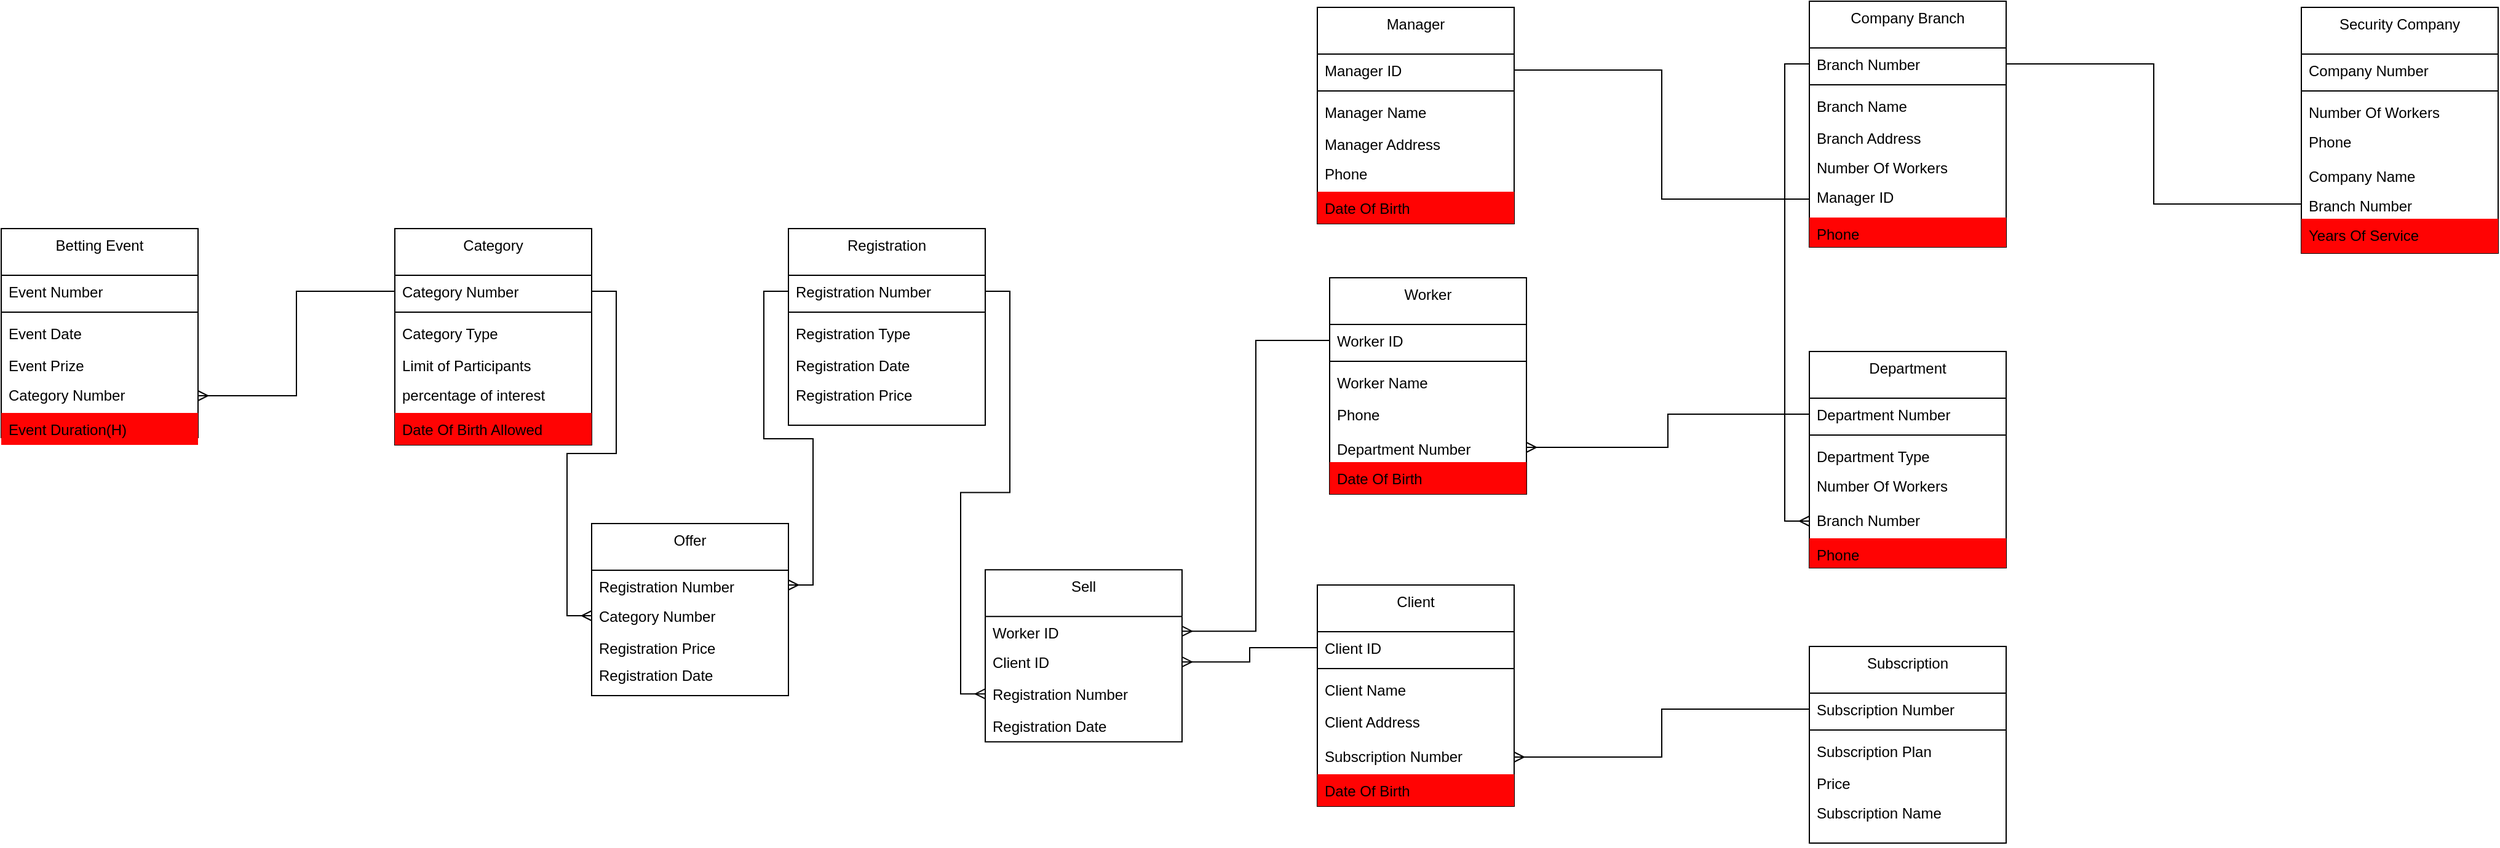 <mxfile version="12.6.1" type="onedrive"><diagram id="U-uBTB2HfOTC9BQ0L5AP" name="DSD Verified"><mxGraphModel dx="3125" dy="1455" grid="1" gridSize="10" guides="1" tooltips="1" connect="1" arrows="1" fold="1" page="1" pageScale="1" pageWidth="2336" pageHeight="1654" math="0" shadow="0"><root><mxCell id="_tMcXbGhrVjVKHuzCKpF-0"/><mxCell id="_tMcXbGhrVjVKHuzCKpF-1" parent="_tMcXbGhrVjVKHuzCKpF-0"/><mxCell id="YGnxbUebOLaFMOKOaXA9-0" value="Manager" style="swimlane;fontStyle=0;align=center;verticalAlign=top;childLayout=stackLayout;horizontal=1;startSize=38;horizontalStack=0;resizeParent=1;resizeLast=0;collapsible=1;marginBottom=0;rounded=0;shadow=0;strokeWidth=1;" parent="_tMcXbGhrVjVKHuzCKpF-1" vertex="1"><mxGeometry x="1200" y="425" width="160" height="176" as="geometry"><mxRectangle x="550" y="140" width="160" height="26" as="alternateBounds"/></mxGeometry></mxCell><mxCell id="YGnxbUebOLaFMOKOaXA9-1" value="Manager ID" style="text;align=left;verticalAlign=top;spacingLeft=4;spacingRight=4;overflow=hidden;rotatable=0;points=[[0,0.5],[1,0.5]];portConstraint=eastwest;" parent="YGnxbUebOLaFMOKOaXA9-0" vertex="1"><mxGeometry y="38" width="160" height="26" as="geometry"/></mxCell><mxCell id="YGnxbUebOLaFMOKOaXA9-2" value="" style="line;html=1;strokeWidth=1;align=left;verticalAlign=middle;spacingTop=-1;spacingLeft=3;spacingRight=3;rotatable=0;labelPosition=right;points=[];portConstraint=eastwest;" parent="YGnxbUebOLaFMOKOaXA9-0" vertex="1"><mxGeometry y="64" width="160" height="8" as="geometry"/></mxCell><mxCell id="YGnxbUebOLaFMOKOaXA9-3" value="Manager Name" style="text;align=left;verticalAlign=top;spacingLeft=4;spacingRight=4;overflow=hidden;rotatable=0;points=[[0,0.5],[1,0.5]];portConstraint=eastwest;" parent="YGnxbUebOLaFMOKOaXA9-0" vertex="1"><mxGeometry y="72" width="160" height="26" as="geometry"/></mxCell><mxCell id="YGnxbUebOLaFMOKOaXA9-4" value="Manager Address" style="text;align=left;verticalAlign=top;spacingLeft=4;spacingRight=4;overflow=hidden;rotatable=0;points=[[0,0.5],[1,0.5]];portConstraint=eastwest;" parent="YGnxbUebOLaFMOKOaXA9-0" vertex="1"><mxGeometry y="98" width="160" height="24" as="geometry"/></mxCell><mxCell id="YGnxbUebOLaFMOKOaXA9-5" value="Phone" style="text;align=left;verticalAlign=top;spacingLeft=4;spacingRight=4;overflow=hidden;rotatable=0;points=[[0,0.5],[1,0.5]];portConstraint=eastwest;" parent="YGnxbUebOLaFMOKOaXA9-0" vertex="1"><mxGeometry y="122" width="160" height="28" as="geometry"/></mxCell><mxCell id="MI53rbPfKHLscQxiLLR1-0" value="Date Of Birth" style="text;align=left;verticalAlign=top;spacingLeft=4;spacingRight=4;overflow=hidden;rotatable=0;points=[[0,0.5],[1,0.5]];portConstraint=eastwest;fillColor=#FF0303;" vertex="1" parent="YGnxbUebOLaFMOKOaXA9-0"><mxGeometry y="150" width="160" height="26" as="geometry"/></mxCell><mxCell id="-5Y01tiGQ7U_MVc20m_5-0" value="Company Branch" style="swimlane;fontStyle=0;align=center;verticalAlign=top;childLayout=stackLayout;horizontal=1;startSize=38;horizontalStack=0;resizeParent=1;resizeLast=0;collapsible=1;marginBottom=0;rounded=0;shadow=0;strokeWidth=1;" parent="_tMcXbGhrVjVKHuzCKpF-1" vertex="1"><mxGeometry x="1600" y="420" width="160" height="200" as="geometry"><mxRectangle x="550" y="140" width="160" height="26" as="alternateBounds"/></mxGeometry></mxCell><mxCell id="-5Y01tiGQ7U_MVc20m_5-1" value="Branch Number" style="text;align=left;verticalAlign=top;spacingLeft=4;spacingRight=4;overflow=hidden;rotatable=0;points=[[0,0.5],[1,0.5]];portConstraint=eastwest;" parent="-5Y01tiGQ7U_MVc20m_5-0" vertex="1"><mxGeometry y="38" width="160" height="26" as="geometry"/></mxCell><mxCell id="-5Y01tiGQ7U_MVc20m_5-2" value="" style="line;html=1;strokeWidth=1;align=left;verticalAlign=middle;spacingTop=-1;spacingLeft=3;spacingRight=3;rotatable=0;labelPosition=right;points=[];portConstraint=eastwest;" parent="-5Y01tiGQ7U_MVc20m_5-0" vertex="1"><mxGeometry y="64" width="160" height="8" as="geometry"/></mxCell><mxCell id="-5Y01tiGQ7U_MVc20m_5-3" value="Branch Name" style="text;align=left;verticalAlign=top;spacingLeft=4;spacingRight=4;overflow=hidden;rotatable=0;points=[[0,0.5],[1,0.5]];portConstraint=eastwest;" parent="-5Y01tiGQ7U_MVc20m_5-0" vertex="1"><mxGeometry y="72" width="160" height="26" as="geometry"/></mxCell><mxCell id="-5Y01tiGQ7U_MVc20m_5-4" value="Branch Address" style="text;align=left;verticalAlign=top;spacingLeft=4;spacingRight=4;overflow=hidden;rotatable=0;points=[[0,0.5],[1,0.5]];portConstraint=eastwest;" parent="-5Y01tiGQ7U_MVc20m_5-0" vertex="1"><mxGeometry y="98" width="160" height="24" as="geometry"/></mxCell><mxCell id="rBbhed3T3c358L7dn-6l-3" value="Number Of Workers" style="text;align=left;verticalAlign=top;spacingLeft=4;spacingRight=4;overflow=hidden;rotatable=0;points=[[0,0.5],[1,0.5]];portConstraint=eastwest;" parent="-5Y01tiGQ7U_MVc20m_5-0" vertex="1"><mxGeometry y="122" width="160" height="24" as="geometry"/></mxCell><mxCell id="-5Y01tiGQ7U_MVc20m_5-6" value="Manager ID" style="text;align=left;verticalAlign=top;spacingLeft=4;spacingRight=4;overflow=hidden;rotatable=0;points=[[0,0.5],[1,0.5]];portConstraint=eastwest;" parent="-5Y01tiGQ7U_MVc20m_5-0" vertex="1"><mxGeometry y="146" width="160" height="30" as="geometry"/></mxCell><mxCell id="MI53rbPfKHLscQxiLLR1-1" value="Phone" style="text;align=left;verticalAlign=top;spacingLeft=4;spacingRight=4;overflow=hidden;rotatable=0;points=[[0,0.5],[1,0.5]];portConstraint=eastwest;fillColor=#FF0303;" vertex="1" parent="-5Y01tiGQ7U_MVc20m_5-0"><mxGeometry y="176" width="160" height="24" as="geometry"/></mxCell><mxCell id="-5Y01tiGQ7U_MVc20m_5-7" style="edgeStyle=orthogonalEdgeStyle;rounded=0;orthogonalLoop=1;jettySize=auto;html=1;endArrow=none;endFill=0;" parent="_tMcXbGhrVjVKHuzCKpF-1" source="YGnxbUebOLaFMOKOaXA9-1" target="-5Y01tiGQ7U_MVc20m_5-6" edge="1"><mxGeometry relative="1" as="geometry"/></mxCell><mxCell id="-5Y01tiGQ7U_MVc20m_5-8" value="Security Company" style="swimlane;fontStyle=0;align=center;verticalAlign=top;childLayout=stackLayout;horizontal=1;startSize=38;horizontalStack=0;resizeParent=1;resizeLast=0;collapsible=1;marginBottom=0;rounded=0;shadow=0;strokeWidth=1;" parent="_tMcXbGhrVjVKHuzCKpF-1" vertex="1"><mxGeometry x="2000" y="425" width="160" height="200" as="geometry"><mxRectangle x="550" y="140" width="160" height="26" as="alternateBounds"/></mxGeometry></mxCell><mxCell id="-5Y01tiGQ7U_MVc20m_5-9" value="Company Number" style="text;align=left;verticalAlign=top;spacingLeft=4;spacingRight=4;overflow=hidden;rotatable=0;points=[[0,0.5],[1,0.5]];portConstraint=eastwest;" parent="-5Y01tiGQ7U_MVc20m_5-8" vertex="1"><mxGeometry y="38" width="160" height="26" as="geometry"/></mxCell><mxCell id="-5Y01tiGQ7U_MVc20m_5-10" value="" style="line;html=1;strokeWidth=1;align=left;verticalAlign=middle;spacingTop=-1;spacingLeft=3;spacingRight=3;rotatable=0;labelPosition=right;points=[];portConstraint=eastwest;" parent="-5Y01tiGQ7U_MVc20m_5-8" vertex="1"><mxGeometry y="64" width="160" height="8" as="geometry"/></mxCell><mxCell id="-5Y01tiGQ7U_MVc20m_5-12" value="Number Of Workers" style="text;align=left;verticalAlign=top;spacingLeft=4;spacingRight=4;overflow=hidden;rotatable=0;points=[[0,0.5],[1,0.5]];portConstraint=eastwest;" parent="-5Y01tiGQ7U_MVc20m_5-8" vertex="1"><mxGeometry y="72" width="160" height="24" as="geometry"/></mxCell><mxCell id="-5Y01tiGQ7U_MVc20m_5-13" value="Phone" style="text;align=left;verticalAlign=top;spacingLeft=4;spacingRight=4;overflow=hidden;rotatable=0;points=[[0,0.5],[1,0.5]];portConstraint=eastwest;" parent="-5Y01tiGQ7U_MVc20m_5-8" vertex="1"><mxGeometry y="96" width="160" height="28" as="geometry"/></mxCell><mxCell id="rBbhed3T3c358L7dn-6l-2" value="Company Name" style="text;align=left;verticalAlign=top;spacingLeft=4;spacingRight=4;overflow=hidden;rotatable=0;points=[[0,0.5],[1,0.5]];portConstraint=eastwest;" parent="-5Y01tiGQ7U_MVc20m_5-8" vertex="1"><mxGeometry y="124" width="160" height="24" as="geometry"/></mxCell><mxCell id="-5Y01tiGQ7U_MVc20m_5-14" value="Branch Number" style="text;align=left;verticalAlign=top;spacingLeft=4;spacingRight=4;overflow=hidden;rotatable=0;points=[[0,0.5],[1,0.5]];portConstraint=eastwest;" parent="-5Y01tiGQ7U_MVc20m_5-8" vertex="1"><mxGeometry y="148" width="160" height="24" as="geometry"/></mxCell><mxCell id="MI53rbPfKHLscQxiLLR1-2" value="Years Of Service" style="text;align=left;verticalAlign=top;spacingLeft=4;spacingRight=4;overflow=hidden;rotatable=0;points=[[0,0.5],[1,0.5]];portConstraint=eastwest;fillColor=#FF0303;" vertex="1" parent="-5Y01tiGQ7U_MVc20m_5-8"><mxGeometry y="172" width="160" height="28" as="geometry"/></mxCell><mxCell id="-5Y01tiGQ7U_MVc20m_5-15" style="edgeStyle=orthogonalEdgeStyle;rounded=0;orthogonalLoop=1;jettySize=auto;html=1;endArrow=none;endFill=0;" parent="_tMcXbGhrVjVKHuzCKpF-1" source="-5Y01tiGQ7U_MVc20m_5-1" target="-5Y01tiGQ7U_MVc20m_5-14" edge="1"><mxGeometry relative="1" as="geometry"/></mxCell><mxCell id="Ri46RA6Xg_aPEn-oM6lD-0" value="Department" style="swimlane;fontStyle=0;align=center;verticalAlign=top;childLayout=stackLayout;horizontal=1;startSize=38;horizontalStack=0;resizeParent=1;resizeLast=0;collapsible=1;marginBottom=0;rounded=0;shadow=0;strokeWidth=1;" parent="_tMcXbGhrVjVKHuzCKpF-1" vertex="1"><mxGeometry x="1600" y="705" width="160" height="176" as="geometry"><mxRectangle x="550" y="140" width="160" height="26" as="alternateBounds"/></mxGeometry></mxCell><mxCell id="Ri46RA6Xg_aPEn-oM6lD-1" value="Department Number" style="text;align=left;verticalAlign=top;spacingLeft=4;spacingRight=4;overflow=hidden;rotatable=0;points=[[0,0.5],[1,0.5]];portConstraint=eastwest;" parent="Ri46RA6Xg_aPEn-oM6lD-0" vertex="1"><mxGeometry y="38" width="160" height="26" as="geometry"/></mxCell><mxCell id="Ri46RA6Xg_aPEn-oM6lD-2" value="" style="line;html=1;strokeWidth=1;align=left;verticalAlign=middle;spacingTop=-1;spacingLeft=3;spacingRight=3;rotatable=0;labelPosition=right;points=[];portConstraint=eastwest;" parent="Ri46RA6Xg_aPEn-oM6lD-0" vertex="1"><mxGeometry y="64" width="160" height="8" as="geometry"/></mxCell><mxCell id="Ri46RA6Xg_aPEn-oM6lD-4" value="Department Type" style="text;align=left;verticalAlign=top;spacingLeft=4;spacingRight=4;overflow=hidden;rotatable=0;points=[[0,0.5],[1,0.5]];portConstraint=eastwest;" parent="Ri46RA6Xg_aPEn-oM6lD-0" vertex="1"><mxGeometry y="72" width="160" height="24" as="geometry"/></mxCell><mxCell id="Ri46RA6Xg_aPEn-oM6lD-5" value="Number Of Workers" style="text;align=left;verticalAlign=top;spacingLeft=4;spacingRight=4;overflow=hidden;rotatable=0;points=[[0,0.5],[1,0.5]];portConstraint=eastwest;" parent="Ri46RA6Xg_aPEn-oM6lD-0" vertex="1"><mxGeometry y="96" width="160" height="28" as="geometry"/></mxCell><mxCell id="Ri46RA6Xg_aPEn-oM6lD-6" value="Branch Number" style="text;align=left;verticalAlign=top;spacingLeft=4;spacingRight=4;overflow=hidden;rotatable=0;points=[[0,0.5],[1,0.5]];portConstraint=eastwest;" parent="Ri46RA6Xg_aPEn-oM6lD-0" vertex="1"><mxGeometry y="124" width="160" height="28" as="geometry"/></mxCell><mxCell id="MI53rbPfKHLscQxiLLR1-7" value="Phone" style="text;align=left;verticalAlign=top;spacingLeft=4;spacingRight=4;overflow=hidden;rotatable=0;points=[[0,0.5],[1,0.5]];portConstraint=eastwest;fillColor=#FF0303;" vertex="1" parent="Ri46RA6Xg_aPEn-oM6lD-0"><mxGeometry y="152" width="160" height="24" as="geometry"/></mxCell><mxCell id="Ri46RA6Xg_aPEn-oM6lD-7" style="edgeStyle=orthogonalEdgeStyle;rounded=0;orthogonalLoop=1;jettySize=auto;html=1;entryX=0;entryY=0.5;entryDx=0;entryDy=0;endArrow=ERmany;endFill=0;" parent="_tMcXbGhrVjVKHuzCKpF-1" source="-5Y01tiGQ7U_MVc20m_5-1" target="Ri46RA6Xg_aPEn-oM6lD-6" edge="1"><mxGeometry relative="1" as="geometry"/></mxCell><mxCell id="nsEGDDfoOZBdynXTvgPr-0" value="Worker" style="swimlane;fontStyle=0;align=center;verticalAlign=top;childLayout=stackLayout;horizontal=1;startSize=38;horizontalStack=0;resizeParent=1;resizeLast=0;collapsible=1;marginBottom=0;rounded=0;shadow=0;strokeWidth=1;" parent="_tMcXbGhrVjVKHuzCKpF-1" vertex="1"><mxGeometry x="1210" y="645" width="160" height="176" as="geometry"><mxRectangle x="550" y="140" width="160" height="26" as="alternateBounds"/></mxGeometry></mxCell><mxCell id="nsEGDDfoOZBdynXTvgPr-1" value="Worker ID" style="text;align=left;verticalAlign=top;spacingLeft=4;spacingRight=4;overflow=hidden;rotatable=0;points=[[0,0.5],[1,0.5]];portConstraint=eastwest;" parent="nsEGDDfoOZBdynXTvgPr-0" vertex="1"><mxGeometry y="38" width="160" height="26" as="geometry"/></mxCell><mxCell id="nsEGDDfoOZBdynXTvgPr-2" value="" style="line;html=1;strokeWidth=1;align=left;verticalAlign=middle;spacingTop=-1;spacingLeft=3;spacingRight=3;rotatable=0;labelPosition=right;points=[];portConstraint=eastwest;" parent="nsEGDDfoOZBdynXTvgPr-0" vertex="1"><mxGeometry y="64" width="160" height="8" as="geometry"/></mxCell><mxCell id="nsEGDDfoOZBdynXTvgPr-3" value="Worker Name" style="text;align=left;verticalAlign=top;spacingLeft=4;spacingRight=4;overflow=hidden;rotatable=0;points=[[0,0.5],[1,0.5]];portConstraint=eastwest;" parent="nsEGDDfoOZBdynXTvgPr-0" vertex="1"><mxGeometry y="72" width="160" height="26" as="geometry"/></mxCell><mxCell id="nsEGDDfoOZBdynXTvgPr-5" value="Phone" style="text;align=left;verticalAlign=top;spacingLeft=4;spacingRight=4;overflow=hidden;rotatable=0;points=[[0,0.5],[1,0.5]];portConstraint=eastwest;" parent="nsEGDDfoOZBdynXTvgPr-0" vertex="1"><mxGeometry y="98" width="160" height="28" as="geometry"/></mxCell><mxCell id="nsEGDDfoOZBdynXTvgPr-8" value="Department Number" style="text;align=left;verticalAlign=top;spacingLeft=4;spacingRight=4;overflow=hidden;rotatable=0;points=[[0,0.5],[1,0.5]];portConstraint=eastwest;" parent="nsEGDDfoOZBdynXTvgPr-0" vertex="1"><mxGeometry y="126" width="160" height="24" as="geometry"/></mxCell><mxCell id="MI53rbPfKHLscQxiLLR1-3" value="Date Of Birth" style="text;align=left;verticalAlign=top;spacingLeft=4;spacingRight=4;overflow=hidden;rotatable=0;points=[[0,0.5],[1,0.5]];portConstraint=eastwest;fillColor=#FF0303;" vertex="1" parent="nsEGDDfoOZBdynXTvgPr-0"><mxGeometry y="150" width="160" height="26" as="geometry"/></mxCell><mxCell id="nsEGDDfoOZBdynXTvgPr-9" style="edgeStyle=orthogonalEdgeStyle;rounded=0;orthogonalLoop=1;jettySize=auto;html=1;entryX=1;entryY=0.5;entryDx=0;entryDy=0;endArrow=ERmany;endFill=0;" parent="_tMcXbGhrVjVKHuzCKpF-1" source="Ri46RA6Xg_aPEn-oM6lD-1" target="nsEGDDfoOZBdynXTvgPr-8" edge="1"><mxGeometry relative="1" as="geometry"/></mxCell><mxCell id="nsEGDDfoOZBdynXTvgPr-10" value="Registration" style="swimlane;fontStyle=0;align=center;verticalAlign=top;childLayout=stackLayout;horizontal=1;startSize=38;horizontalStack=0;resizeParent=1;resizeLast=0;collapsible=1;marginBottom=0;rounded=0;shadow=0;strokeWidth=1;" parent="_tMcXbGhrVjVKHuzCKpF-1" vertex="1"><mxGeometry x="770" y="605" width="160" height="160" as="geometry"><mxRectangle x="550" y="140" width="160" height="26" as="alternateBounds"/></mxGeometry></mxCell><mxCell id="nsEGDDfoOZBdynXTvgPr-11" value="Registration Number" style="text;align=left;verticalAlign=top;spacingLeft=4;spacingRight=4;overflow=hidden;rotatable=0;points=[[0,0.5],[1,0.5]];portConstraint=eastwest;" parent="nsEGDDfoOZBdynXTvgPr-10" vertex="1"><mxGeometry y="38" width="160" height="26" as="geometry"/></mxCell><mxCell id="nsEGDDfoOZBdynXTvgPr-12" value="" style="line;html=1;strokeWidth=1;align=left;verticalAlign=middle;spacingTop=-1;spacingLeft=3;spacingRight=3;rotatable=0;labelPosition=right;points=[];portConstraint=eastwest;" parent="nsEGDDfoOZBdynXTvgPr-10" vertex="1"><mxGeometry y="64" width="160" height="8" as="geometry"/></mxCell><mxCell id="nsEGDDfoOZBdynXTvgPr-13" value="Registration Type" style="text;align=left;verticalAlign=top;spacingLeft=4;spacingRight=4;overflow=hidden;rotatable=0;points=[[0,0.5],[1,0.5]];portConstraint=eastwest;" parent="nsEGDDfoOZBdynXTvgPr-10" vertex="1"><mxGeometry y="72" width="160" height="26" as="geometry"/></mxCell><mxCell id="nsEGDDfoOZBdynXTvgPr-14" value="Registration Date" style="text;align=left;verticalAlign=top;spacingLeft=4;spacingRight=4;overflow=hidden;rotatable=0;points=[[0,0.5],[1,0.5]];portConstraint=eastwest;" parent="nsEGDDfoOZBdynXTvgPr-10" vertex="1"><mxGeometry y="98" width="160" height="24" as="geometry"/></mxCell><mxCell id="nsEGDDfoOZBdynXTvgPr-15" value="Registration Price" style="text;align=left;verticalAlign=top;spacingLeft=4;spacingRight=4;overflow=hidden;rotatable=0;points=[[0,0.5],[1,0.5]];portConstraint=eastwest;" parent="nsEGDDfoOZBdynXTvgPr-10" vertex="1"><mxGeometry y="122" width="160" height="38" as="geometry"/></mxCell><mxCell id="7-1hlk3qxPKSj_vfBoU1-0" value="Client" style="swimlane;fontStyle=0;align=center;verticalAlign=top;childLayout=stackLayout;horizontal=1;startSize=38;horizontalStack=0;resizeParent=1;resizeLast=0;collapsible=1;marginBottom=0;rounded=0;shadow=0;strokeWidth=1;" parent="_tMcXbGhrVjVKHuzCKpF-1" vertex="1"><mxGeometry x="1200" y="895" width="160" height="180" as="geometry"><mxRectangle x="550" y="140" width="160" height="26" as="alternateBounds"/></mxGeometry></mxCell><mxCell id="7-1hlk3qxPKSj_vfBoU1-1" value="Client ID" style="text;align=left;verticalAlign=top;spacingLeft=4;spacingRight=4;overflow=hidden;rotatable=0;points=[[0,0.5],[1,0.5]];portConstraint=eastwest;" parent="7-1hlk3qxPKSj_vfBoU1-0" vertex="1"><mxGeometry y="38" width="160" height="26" as="geometry"/></mxCell><mxCell id="7-1hlk3qxPKSj_vfBoU1-2" value="" style="line;html=1;strokeWidth=1;align=left;verticalAlign=middle;spacingTop=-1;spacingLeft=3;spacingRight=3;rotatable=0;labelPosition=right;points=[];portConstraint=eastwest;" parent="7-1hlk3qxPKSj_vfBoU1-0" vertex="1"><mxGeometry y="64" width="160" height="8" as="geometry"/></mxCell><mxCell id="7-1hlk3qxPKSj_vfBoU1-3" value="Client Name" style="text;align=left;verticalAlign=top;spacingLeft=4;spacingRight=4;overflow=hidden;rotatable=0;points=[[0,0.5],[1,0.5]];portConstraint=eastwest;" parent="7-1hlk3qxPKSj_vfBoU1-0" vertex="1"><mxGeometry y="72" width="160" height="26" as="geometry"/></mxCell><mxCell id="7-1hlk3qxPKSj_vfBoU1-5" value="Client Address" style="text;align=left;verticalAlign=top;spacingLeft=4;spacingRight=4;overflow=hidden;rotatable=0;points=[[0,0.5],[1,0.5]];portConstraint=eastwest;" parent="7-1hlk3qxPKSj_vfBoU1-0" vertex="1"><mxGeometry y="98" width="160" height="28" as="geometry"/></mxCell><mxCell id="iCfK7E7cE9043bpHYzUm-6" value="Subscription Number" style="text;align=left;verticalAlign=top;spacingLeft=4;spacingRight=4;overflow=hidden;rotatable=0;points=[[0,0.5],[1,0.5]];portConstraint=eastwest;" parent="7-1hlk3qxPKSj_vfBoU1-0" vertex="1"><mxGeometry y="126" width="160" height="28" as="geometry"/></mxCell><mxCell id="MI53rbPfKHLscQxiLLR1-4" value="Date Of Birth" style="text;align=left;verticalAlign=top;spacingLeft=4;spacingRight=4;overflow=hidden;rotatable=0;points=[[0,0.5],[1,0.5]];portConstraint=eastwest;fillColor=#FF0303;" vertex="1" parent="7-1hlk3qxPKSj_vfBoU1-0"><mxGeometry y="154" width="160" height="26" as="geometry"/></mxCell><mxCell id="_fEHb7AEtvc-Bfo_MBdm-0" value="Sell" style="swimlane;fontStyle=0;align=center;verticalAlign=top;childLayout=stackLayout;horizontal=1;startSize=38;horizontalStack=0;resizeParent=1;resizeLast=0;collapsible=1;marginBottom=0;rounded=0;shadow=0;strokeWidth=1;" parent="_tMcXbGhrVjVKHuzCKpF-1" vertex="1"><mxGeometry x="930" y="882.6" width="160" height="140" as="geometry"><mxRectangle x="550" y="140" width="160" height="26" as="alternateBounds"/></mxGeometry></mxCell><mxCell id="_fEHb7AEtvc-Bfo_MBdm-1" value="Worker ID" style="text;align=left;verticalAlign=top;spacingLeft=4;spacingRight=4;overflow=hidden;rotatable=0;points=[[0,0.5],[1,0.5]];portConstraint=eastwest;" parent="_fEHb7AEtvc-Bfo_MBdm-0" vertex="1"><mxGeometry y="38" width="160" height="24" as="geometry"/></mxCell><mxCell id="_fEHb7AEtvc-Bfo_MBdm-2" value="Client ID" style="text;align=left;verticalAlign=top;spacingLeft=4;spacingRight=4;overflow=hidden;rotatable=0;points=[[0,0.5],[1,0.5]];portConstraint=eastwest;" parent="_fEHb7AEtvc-Bfo_MBdm-0" vertex="1"><mxGeometry y="62" width="160" height="26" as="geometry"/></mxCell><mxCell id="_fEHb7AEtvc-Bfo_MBdm-3" value="Registration Number" style="text;align=left;verticalAlign=top;spacingLeft=4;spacingRight=4;overflow=hidden;rotatable=0;points=[[0,0.5],[1,0.5]];portConstraint=eastwest;" parent="_fEHb7AEtvc-Bfo_MBdm-0" vertex="1"><mxGeometry y="88" width="160" height="26" as="geometry"/></mxCell><mxCell id="_fEHb7AEtvc-Bfo_MBdm-6" style="edgeStyle=orthogonalEdgeStyle;rounded=0;orthogonalLoop=1;jettySize=auto;html=1;exitX=1;exitY=0.5;exitDx=0;exitDy=0;entryX=0;entryY=0.5;entryDx=0;entryDy=0;endArrow=ERmany;endFill=0;" parent="_tMcXbGhrVjVKHuzCKpF-1" source="nsEGDDfoOZBdynXTvgPr-11" target="_fEHb7AEtvc-Bfo_MBdm-3" edge="1"><mxGeometry relative="1" as="geometry"/></mxCell><mxCell id="_fEHb7AEtvc-Bfo_MBdm-9" style="edgeStyle=orthogonalEdgeStyle;rounded=0;orthogonalLoop=1;jettySize=auto;html=1;endArrow=ERmany;endFill=0;" parent="_tMcXbGhrVjVKHuzCKpF-1" source="7-1hlk3qxPKSj_vfBoU1-1" target="_fEHb7AEtvc-Bfo_MBdm-2" edge="1"><mxGeometry relative="1" as="geometry"/></mxCell><mxCell id="_fEHb7AEtvc-Bfo_MBdm-10" style="edgeStyle=orthogonalEdgeStyle;rounded=0;orthogonalLoop=1;jettySize=auto;html=1;endArrow=ERmany;endFill=0;" parent="_tMcXbGhrVjVKHuzCKpF-1" source="nsEGDDfoOZBdynXTvgPr-1" target="_fEHb7AEtvc-Bfo_MBdm-1" edge="1"><mxGeometry relative="1" as="geometry"/></mxCell><mxCell id="iCfK7E7cE9043bpHYzUm-0" value="Subscription" style="swimlane;fontStyle=0;align=center;verticalAlign=top;childLayout=stackLayout;horizontal=1;startSize=38;horizontalStack=0;resizeParent=1;resizeLast=0;collapsible=1;marginBottom=0;rounded=0;shadow=0;strokeWidth=1;" parent="_tMcXbGhrVjVKHuzCKpF-1" vertex="1"><mxGeometry x="1600" y="945" width="160" height="160" as="geometry"><mxRectangle x="550" y="140" width="160" height="26" as="alternateBounds"/></mxGeometry></mxCell><mxCell id="iCfK7E7cE9043bpHYzUm-1" value="Subscription Number" style="text;align=left;verticalAlign=top;spacingLeft=4;spacingRight=4;overflow=hidden;rotatable=0;points=[[0,0.5],[1,0.5]];portConstraint=eastwest;" parent="iCfK7E7cE9043bpHYzUm-0" vertex="1"><mxGeometry y="38" width="160" height="26" as="geometry"/></mxCell><mxCell id="iCfK7E7cE9043bpHYzUm-2" value="" style="line;html=1;strokeWidth=1;align=left;verticalAlign=middle;spacingTop=-1;spacingLeft=3;spacingRight=3;rotatable=0;labelPosition=right;points=[];portConstraint=eastwest;" parent="iCfK7E7cE9043bpHYzUm-0" vertex="1"><mxGeometry y="64" width="160" height="8" as="geometry"/></mxCell><mxCell id="iCfK7E7cE9043bpHYzUm-3" value="Subscription Plan" style="text;align=left;verticalAlign=top;spacingLeft=4;spacingRight=4;overflow=hidden;rotatable=0;points=[[0,0.5],[1,0.5]];portConstraint=eastwest;" parent="iCfK7E7cE9043bpHYzUm-0" vertex="1"><mxGeometry y="72" width="160" height="26" as="geometry"/></mxCell><mxCell id="iCfK7E7cE9043bpHYzUm-4" value="Price" style="text;align=left;verticalAlign=top;spacingLeft=4;spacingRight=4;overflow=hidden;rotatable=0;points=[[0,0.5],[1,0.5]];portConstraint=eastwest;" parent="iCfK7E7cE9043bpHYzUm-0" vertex="1"><mxGeometry y="98" width="160" height="24" as="geometry"/></mxCell><mxCell id="iCfK7E7cE9043bpHYzUm-5" value="Subscription Name" style="text;align=left;verticalAlign=top;spacingLeft=4;spacingRight=4;overflow=hidden;rotatable=0;points=[[0,0.5],[1,0.5]];portConstraint=eastwest;" parent="iCfK7E7cE9043bpHYzUm-0" vertex="1"><mxGeometry y="122" width="160" height="38" as="geometry"/></mxCell><mxCell id="iCfK7E7cE9043bpHYzUm-7" style="edgeStyle=orthogonalEdgeStyle;rounded=0;orthogonalLoop=1;jettySize=auto;html=1;entryX=1;entryY=0.5;entryDx=0;entryDy=0;endArrow=ERmany;endFill=0;" parent="_tMcXbGhrVjVKHuzCKpF-1" source="iCfK7E7cE9043bpHYzUm-1" target="iCfK7E7cE9043bpHYzUm-6" edge="1"><mxGeometry relative="1" as="geometry"/></mxCell><mxCell id="iCfK7E7cE9043bpHYzUm-8" value="Category" style="swimlane;fontStyle=0;align=center;verticalAlign=top;childLayout=stackLayout;horizontal=1;startSize=38;horizontalStack=0;resizeParent=1;resizeLast=0;collapsible=1;marginBottom=0;rounded=0;shadow=0;strokeWidth=1;" parent="_tMcXbGhrVjVKHuzCKpF-1" vertex="1"><mxGeometry x="450" y="605" width="160" height="176" as="geometry"><mxRectangle x="550" y="140" width="160" height="26" as="alternateBounds"/></mxGeometry></mxCell><mxCell id="iCfK7E7cE9043bpHYzUm-9" value="Category Number" style="text;align=left;verticalAlign=top;spacingLeft=4;spacingRight=4;overflow=hidden;rotatable=0;points=[[0,0.5],[1,0.5]];portConstraint=eastwest;" parent="iCfK7E7cE9043bpHYzUm-8" vertex="1"><mxGeometry y="38" width="160" height="26" as="geometry"/></mxCell><mxCell id="iCfK7E7cE9043bpHYzUm-10" value="" style="line;html=1;strokeWidth=1;align=left;verticalAlign=middle;spacingTop=-1;spacingLeft=3;spacingRight=3;rotatable=0;labelPosition=right;points=[];portConstraint=eastwest;" parent="iCfK7E7cE9043bpHYzUm-8" vertex="1"><mxGeometry y="64" width="160" height="8" as="geometry"/></mxCell><mxCell id="iCfK7E7cE9043bpHYzUm-11" value="Category Type" style="text;align=left;verticalAlign=top;spacingLeft=4;spacingRight=4;overflow=hidden;rotatable=0;points=[[0,0.5],[1,0.5]];portConstraint=eastwest;" parent="iCfK7E7cE9043bpHYzUm-8" vertex="1"><mxGeometry y="72" width="160" height="26" as="geometry"/></mxCell><mxCell id="iCfK7E7cE9043bpHYzUm-12" value="Limit of Participants" style="text;align=left;verticalAlign=top;spacingLeft=4;spacingRight=4;overflow=hidden;rotatable=0;points=[[0,0.5],[1,0.5]];portConstraint=eastwest;" parent="iCfK7E7cE9043bpHYzUm-8" vertex="1"><mxGeometry y="98" width="160" height="24" as="geometry"/></mxCell><mxCell id="iCfK7E7cE9043bpHYzUm-13" value="percentage of interest" style="text;align=left;verticalAlign=top;spacingLeft=4;spacingRight=4;overflow=hidden;rotatable=0;points=[[0,0.5],[1,0.5]];portConstraint=eastwest;" parent="iCfK7E7cE9043bpHYzUm-8" vertex="1"><mxGeometry y="122" width="160" height="28" as="geometry"/></mxCell><mxCell id="MI53rbPfKHLscQxiLLR1-5" value="Date Of Birth Allowed" style="text;align=left;verticalAlign=top;spacingLeft=4;spacingRight=4;overflow=hidden;rotatable=0;points=[[0,0.5],[1,0.5]];portConstraint=eastwest;fillColor=#FF0303;" vertex="1" parent="iCfK7E7cE9043bpHYzUm-8"><mxGeometry y="150" width="160" height="26" as="geometry"/></mxCell><mxCell id="iCfK7E7cE9043bpHYzUm-14" value="Offer" style="swimlane;fontStyle=0;align=center;verticalAlign=top;childLayout=stackLayout;horizontal=1;startSize=38;horizontalStack=0;resizeParent=1;resizeLast=0;collapsible=1;marginBottom=0;rounded=0;shadow=0;strokeWidth=1;" parent="_tMcXbGhrVjVKHuzCKpF-1" vertex="1"><mxGeometry x="610" y="845" width="160" height="140" as="geometry"><mxRectangle x="550" y="140" width="160" height="26" as="alternateBounds"/></mxGeometry></mxCell><mxCell id="iCfK7E7cE9043bpHYzUm-15" value="Registration Number" style="text;align=left;verticalAlign=top;spacingLeft=4;spacingRight=4;overflow=hidden;rotatable=0;points=[[0,0.5],[1,0.5]];portConstraint=eastwest;" parent="iCfK7E7cE9043bpHYzUm-14" vertex="1"><mxGeometry y="38" width="160" height="24" as="geometry"/></mxCell><mxCell id="iCfK7E7cE9043bpHYzUm-16" value="Category Number" style="text;align=left;verticalAlign=top;spacingLeft=4;spacingRight=4;overflow=hidden;rotatable=0;points=[[0,0.5],[1,0.5]];portConstraint=eastwest;" parent="iCfK7E7cE9043bpHYzUm-14" vertex="1"><mxGeometry y="62" width="160" height="26" as="geometry"/></mxCell><mxCell id="rBbhed3T3c358L7dn-6l-0" value="Registration Price" style="text;align=left;verticalAlign=top;spacingLeft=4;spacingRight=4;overflow=hidden;rotatable=0;points=[[0,0.5],[1,0.5]];portConstraint=eastwest;" parent="iCfK7E7cE9043bpHYzUm-14" vertex="1"><mxGeometry y="88" width="160" height="26" as="geometry"/></mxCell><mxCell id="iCfK7E7cE9043bpHYzUm-18" style="edgeStyle=orthogonalEdgeStyle;rounded=0;orthogonalLoop=1;jettySize=auto;html=1;endArrow=ERmany;endFill=0;" parent="_tMcXbGhrVjVKHuzCKpF-1" source="nsEGDDfoOZBdynXTvgPr-11" target="iCfK7E7cE9043bpHYzUm-15" edge="1"><mxGeometry relative="1" as="geometry"/></mxCell><mxCell id="iCfK7E7cE9043bpHYzUm-19" style="edgeStyle=orthogonalEdgeStyle;rounded=0;orthogonalLoop=1;jettySize=auto;html=1;endArrow=ERmany;endFill=0;" parent="_tMcXbGhrVjVKHuzCKpF-1" source="iCfK7E7cE9043bpHYzUm-9" target="iCfK7E7cE9043bpHYzUm-16" edge="1"><mxGeometry relative="1" as="geometry"/></mxCell><mxCell id="rJpLIuzA1wLx7pcbIdnK-0" value="Betting Event" style="swimlane;fontStyle=0;align=center;verticalAlign=top;childLayout=stackLayout;horizontal=1;startSize=38;horizontalStack=0;resizeParent=1;resizeLast=0;collapsible=1;marginBottom=0;rounded=0;shadow=0;strokeWidth=1;" parent="_tMcXbGhrVjVKHuzCKpF-1" vertex="1"><mxGeometry x="130" y="605" width="160" height="170" as="geometry"><mxRectangle x="550" y="140" width="160" height="26" as="alternateBounds"/></mxGeometry></mxCell><mxCell id="rJpLIuzA1wLx7pcbIdnK-1" value="Event Number" style="text;align=left;verticalAlign=top;spacingLeft=4;spacingRight=4;overflow=hidden;rotatable=0;points=[[0,0.5],[1,0.5]];portConstraint=eastwest;" parent="rJpLIuzA1wLx7pcbIdnK-0" vertex="1"><mxGeometry y="38" width="160" height="26" as="geometry"/></mxCell><mxCell id="rJpLIuzA1wLx7pcbIdnK-2" value="" style="line;html=1;strokeWidth=1;align=left;verticalAlign=middle;spacingTop=-1;spacingLeft=3;spacingRight=3;rotatable=0;labelPosition=right;points=[];portConstraint=eastwest;" parent="rJpLIuzA1wLx7pcbIdnK-0" vertex="1"><mxGeometry y="64" width="160" height="8" as="geometry"/></mxCell><mxCell id="rJpLIuzA1wLx7pcbIdnK-3" value="Event Date" style="text;align=left;verticalAlign=top;spacingLeft=4;spacingRight=4;overflow=hidden;rotatable=0;points=[[0,0.5],[1,0.5]];portConstraint=eastwest;" parent="rJpLIuzA1wLx7pcbIdnK-0" vertex="1"><mxGeometry y="72" width="160" height="26" as="geometry"/></mxCell><mxCell id="rJpLIuzA1wLx7pcbIdnK-4" value="Event Prize" style="text;align=left;verticalAlign=top;spacingLeft=4;spacingRight=4;overflow=hidden;rotatable=0;points=[[0,0.5],[1,0.5]];portConstraint=eastwest;" parent="rJpLIuzA1wLx7pcbIdnK-0" vertex="1"><mxGeometry y="98" width="160" height="24" as="geometry"/></mxCell><mxCell id="rJpLIuzA1wLx7pcbIdnK-5" value="Category Number" style="text;align=left;verticalAlign=top;spacingLeft=4;spacingRight=4;overflow=hidden;rotatable=0;points=[[0,0.5],[1,0.5]];portConstraint=eastwest;" parent="rJpLIuzA1wLx7pcbIdnK-0" vertex="1"><mxGeometry y="122" width="160" height="28" as="geometry"/></mxCell><mxCell id="rJpLIuzA1wLx7pcbIdnK-6" style="edgeStyle=orthogonalEdgeStyle;rounded=0;orthogonalLoop=1;jettySize=auto;html=1;endArrow=ERmany;endFill=0;" parent="_tMcXbGhrVjVKHuzCKpF-1" source="iCfK7E7cE9043bpHYzUm-9" target="rJpLIuzA1wLx7pcbIdnK-5" edge="1"><mxGeometry relative="1" as="geometry"/></mxCell><mxCell id="szkHJWA7Shwmdy1gt6r2-1" value="Registration Date" style="text;align=left;verticalAlign=top;spacingLeft=4;spacingRight=4;overflow=hidden;rotatable=0;points=[[0,0.5],[1,0.5]];portConstraint=eastwest;" parent="_tMcXbGhrVjVKHuzCKpF-1" vertex="1"><mxGeometry x="930" y="996.6" width="160" height="26" as="geometry"/></mxCell><mxCell id="rBbhed3T3c358L7dn-6l-1" value="Registration Date" style="text;align=left;verticalAlign=top;spacingLeft=4;spacingRight=4;overflow=hidden;rotatable=0;points=[[0,0.5],[1,0.5]];portConstraint=eastwest;" parent="_tMcXbGhrVjVKHuzCKpF-1" vertex="1"><mxGeometry x="610" y="955" width="160" height="26" as="geometry"/></mxCell><mxCell id="MI53rbPfKHLscQxiLLR1-6" value="Event Duration(H)" style="text;align=left;verticalAlign=top;spacingLeft=4;spacingRight=4;overflow=hidden;rotatable=0;points=[[0,0.5],[1,0.5]];portConstraint=eastwest;fillColor=#FF0303;" vertex="1" parent="_tMcXbGhrVjVKHuzCKpF-1"><mxGeometry x="130" y="755" width="160" height="26" as="geometry"/></mxCell></root></mxGraphModel></diagram></mxfile>